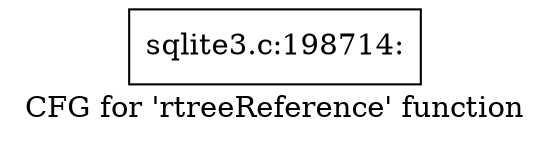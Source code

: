 digraph "CFG for 'rtreeReference' function" {
	label="CFG for 'rtreeReference' function";

	Node0x55c0f6e93090 [shape=record,label="{sqlite3.c:198714:}"];
}
